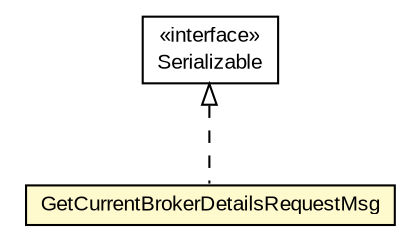 #!/usr/local/bin/dot
#
# Class diagram 
# Generated by UMLGraph version R5_6-24-gf6e263 (http://www.umlgraph.org/)
#

digraph G {
	edge [fontname="arial",fontsize=10,labelfontname="arial",labelfontsize=10];
	node [fontname="arial",fontsize=10,shape=plaintext];
	nodesep=0.25;
	ranksep=0.5;
	// org.miloss.fgsms.services.interfaces.dataaccessservice.GetCurrentBrokerDetailsRequestMsg
	c462055 [label=<<table title="org.miloss.fgsms.services.interfaces.dataaccessservice.GetCurrentBrokerDetailsRequestMsg" border="0" cellborder="1" cellspacing="0" cellpadding="2" port="p" bgcolor="lemonChiffon" href="./GetCurrentBrokerDetailsRequestMsg.html">
		<tr><td><table border="0" cellspacing="0" cellpadding="1">
<tr><td align="center" balign="center"> GetCurrentBrokerDetailsRequestMsg </td></tr>
		</table></td></tr>
		</table>>, URL="./GetCurrentBrokerDetailsRequestMsg.html", fontname="arial", fontcolor="black", fontsize=10.0];
	//org.miloss.fgsms.services.interfaces.dataaccessservice.GetCurrentBrokerDetailsRequestMsg implements java.io.Serializable
	c462884:p -> c462055:p [dir=back,arrowtail=empty,style=dashed];
	// java.io.Serializable
	c462884 [label=<<table title="java.io.Serializable" border="0" cellborder="1" cellspacing="0" cellpadding="2" port="p" href="http://java.sun.com/j2se/1.4.2/docs/api/java/io/Serializable.html">
		<tr><td><table border="0" cellspacing="0" cellpadding="1">
<tr><td align="center" balign="center"> &#171;interface&#187; </td></tr>
<tr><td align="center" balign="center"> Serializable </td></tr>
		</table></td></tr>
		</table>>, URL="http://java.sun.com/j2se/1.4.2/docs/api/java/io/Serializable.html", fontname="arial", fontcolor="black", fontsize=10.0];
}

